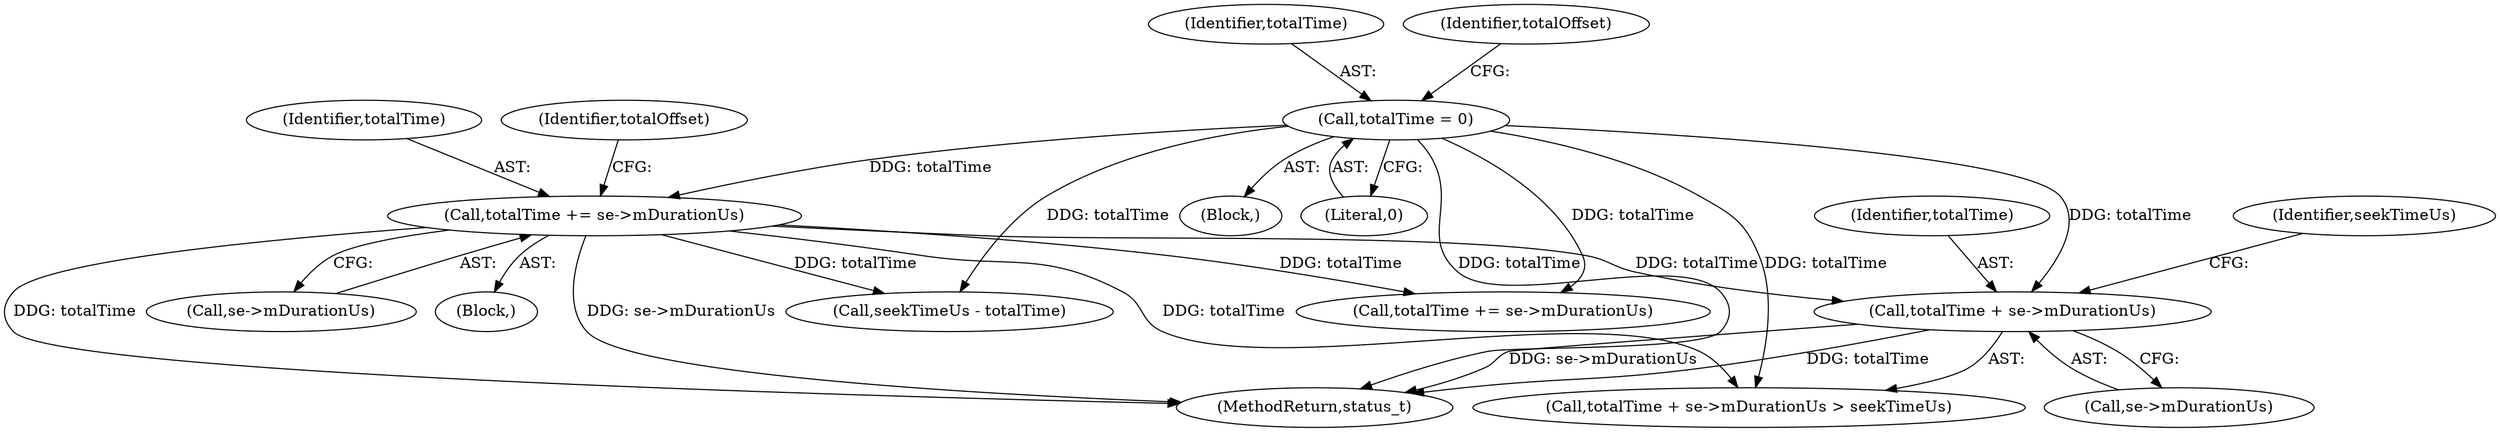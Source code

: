 digraph "0_Android_5403587a74aee2fb57076528c3927851531c8afb@pointer" {
"1000168" [label="(Call,totalTime + se->mDurationUs)"];
"1000141" [label="(Call,totalTime = 0)"];
"1000207" [label="(Call,totalTime += se->mDurationUs)"];
"1000173" [label="(Identifier,seekTimeUs)"];
"1000208" [label="(Identifier,totalTime)"];
"1000142" [label="(Identifier,totalTime)"];
"1000185" [label="(Call,seekTimeUs - totalTime)"];
"1000141" [label="(Call,totalTime = 0)"];
"1000213" [label="(Identifier,totalOffset)"];
"1000170" [label="(Call,se->mDurationUs)"];
"1000139" [label="(Block,)"];
"1000912" [label="(MethodReturn,status_t)"];
"1000168" [label="(Call,totalTime + se->mDurationUs)"];
"1000158" [label="(Block,)"];
"1000167" [label="(Call,totalTime + se->mDurationUs > seekTimeUs)"];
"1000209" [label="(Call,se->mDurationUs)"];
"1000207" [label="(Call,totalTime += se->mDurationUs)"];
"1000146" [label="(Identifier,totalOffset)"];
"1000143" [label="(Literal,0)"];
"1000169" [label="(Identifier,totalTime)"];
"1000196" [label="(Call,totalTime += se->mDurationUs)"];
"1000168" -> "1000167"  [label="AST: "];
"1000168" -> "1000170"  [label="CFG: "];
"1000169" -> "1000168"  [label="AST: "];
"1000170" -> "1000168"  [label="AST: "];
"1000173" -> "1000168"  [label="CFG: "];
"1000168" -> "1000912"  [label="DDG: totalTime"];
"1000168" -> "1000912"  [label="DDG: se->mDurationUs"];
"1000141" -> "1000168"  [label="DDG: totalTime"];
"1000207" -> "1000168"  [label="DDG: totalTime"];
"1000141" -> "1000139"  [label="AST: "];
"1000141" -> "1000143"  [label="CFG: "];
"1000142" -> "1000141"  [label="AST: "];
"1000143" -> "1000141"  [label="AST: "];
"1000146" -> "1000141"  [label="CFG: "];
"1000141" -> "1000912"  [label="DDG: totalTime"];
"1000141" -> "1000167"  [label="DDG: totalTime"];
"1000141" -> "1000185"  [label="DDG: totalTime"];
"1000141" -> "1000196"  [label="DDG: totalTime"];
"1000141" -> "1000207"  [label="DDG: totalTime"];
"1000207" -> "1000158"  [label="AST: "];
"1000207" -> "1000209"  [label="CFG: "];
"1000208" -> "1000207"  [label="AST: "];
"1000209" -> "1000207"  [label="AST: "];
"1000213" -> "1000207"  [label="CFG: "];
"1000207" -> "1000912"  [label="DDG: se->mDurationUs"];
"1000207" -> "1000912"  [label="DDG: totalTime"];
"1000207" -> "1000167"  [label="DDG: totalTime"];
"1000207" -> "1000185"  [label="DDG: totalTime"];
"1000207" -> "1000196"  [label="DDG: totalTime"];
}
